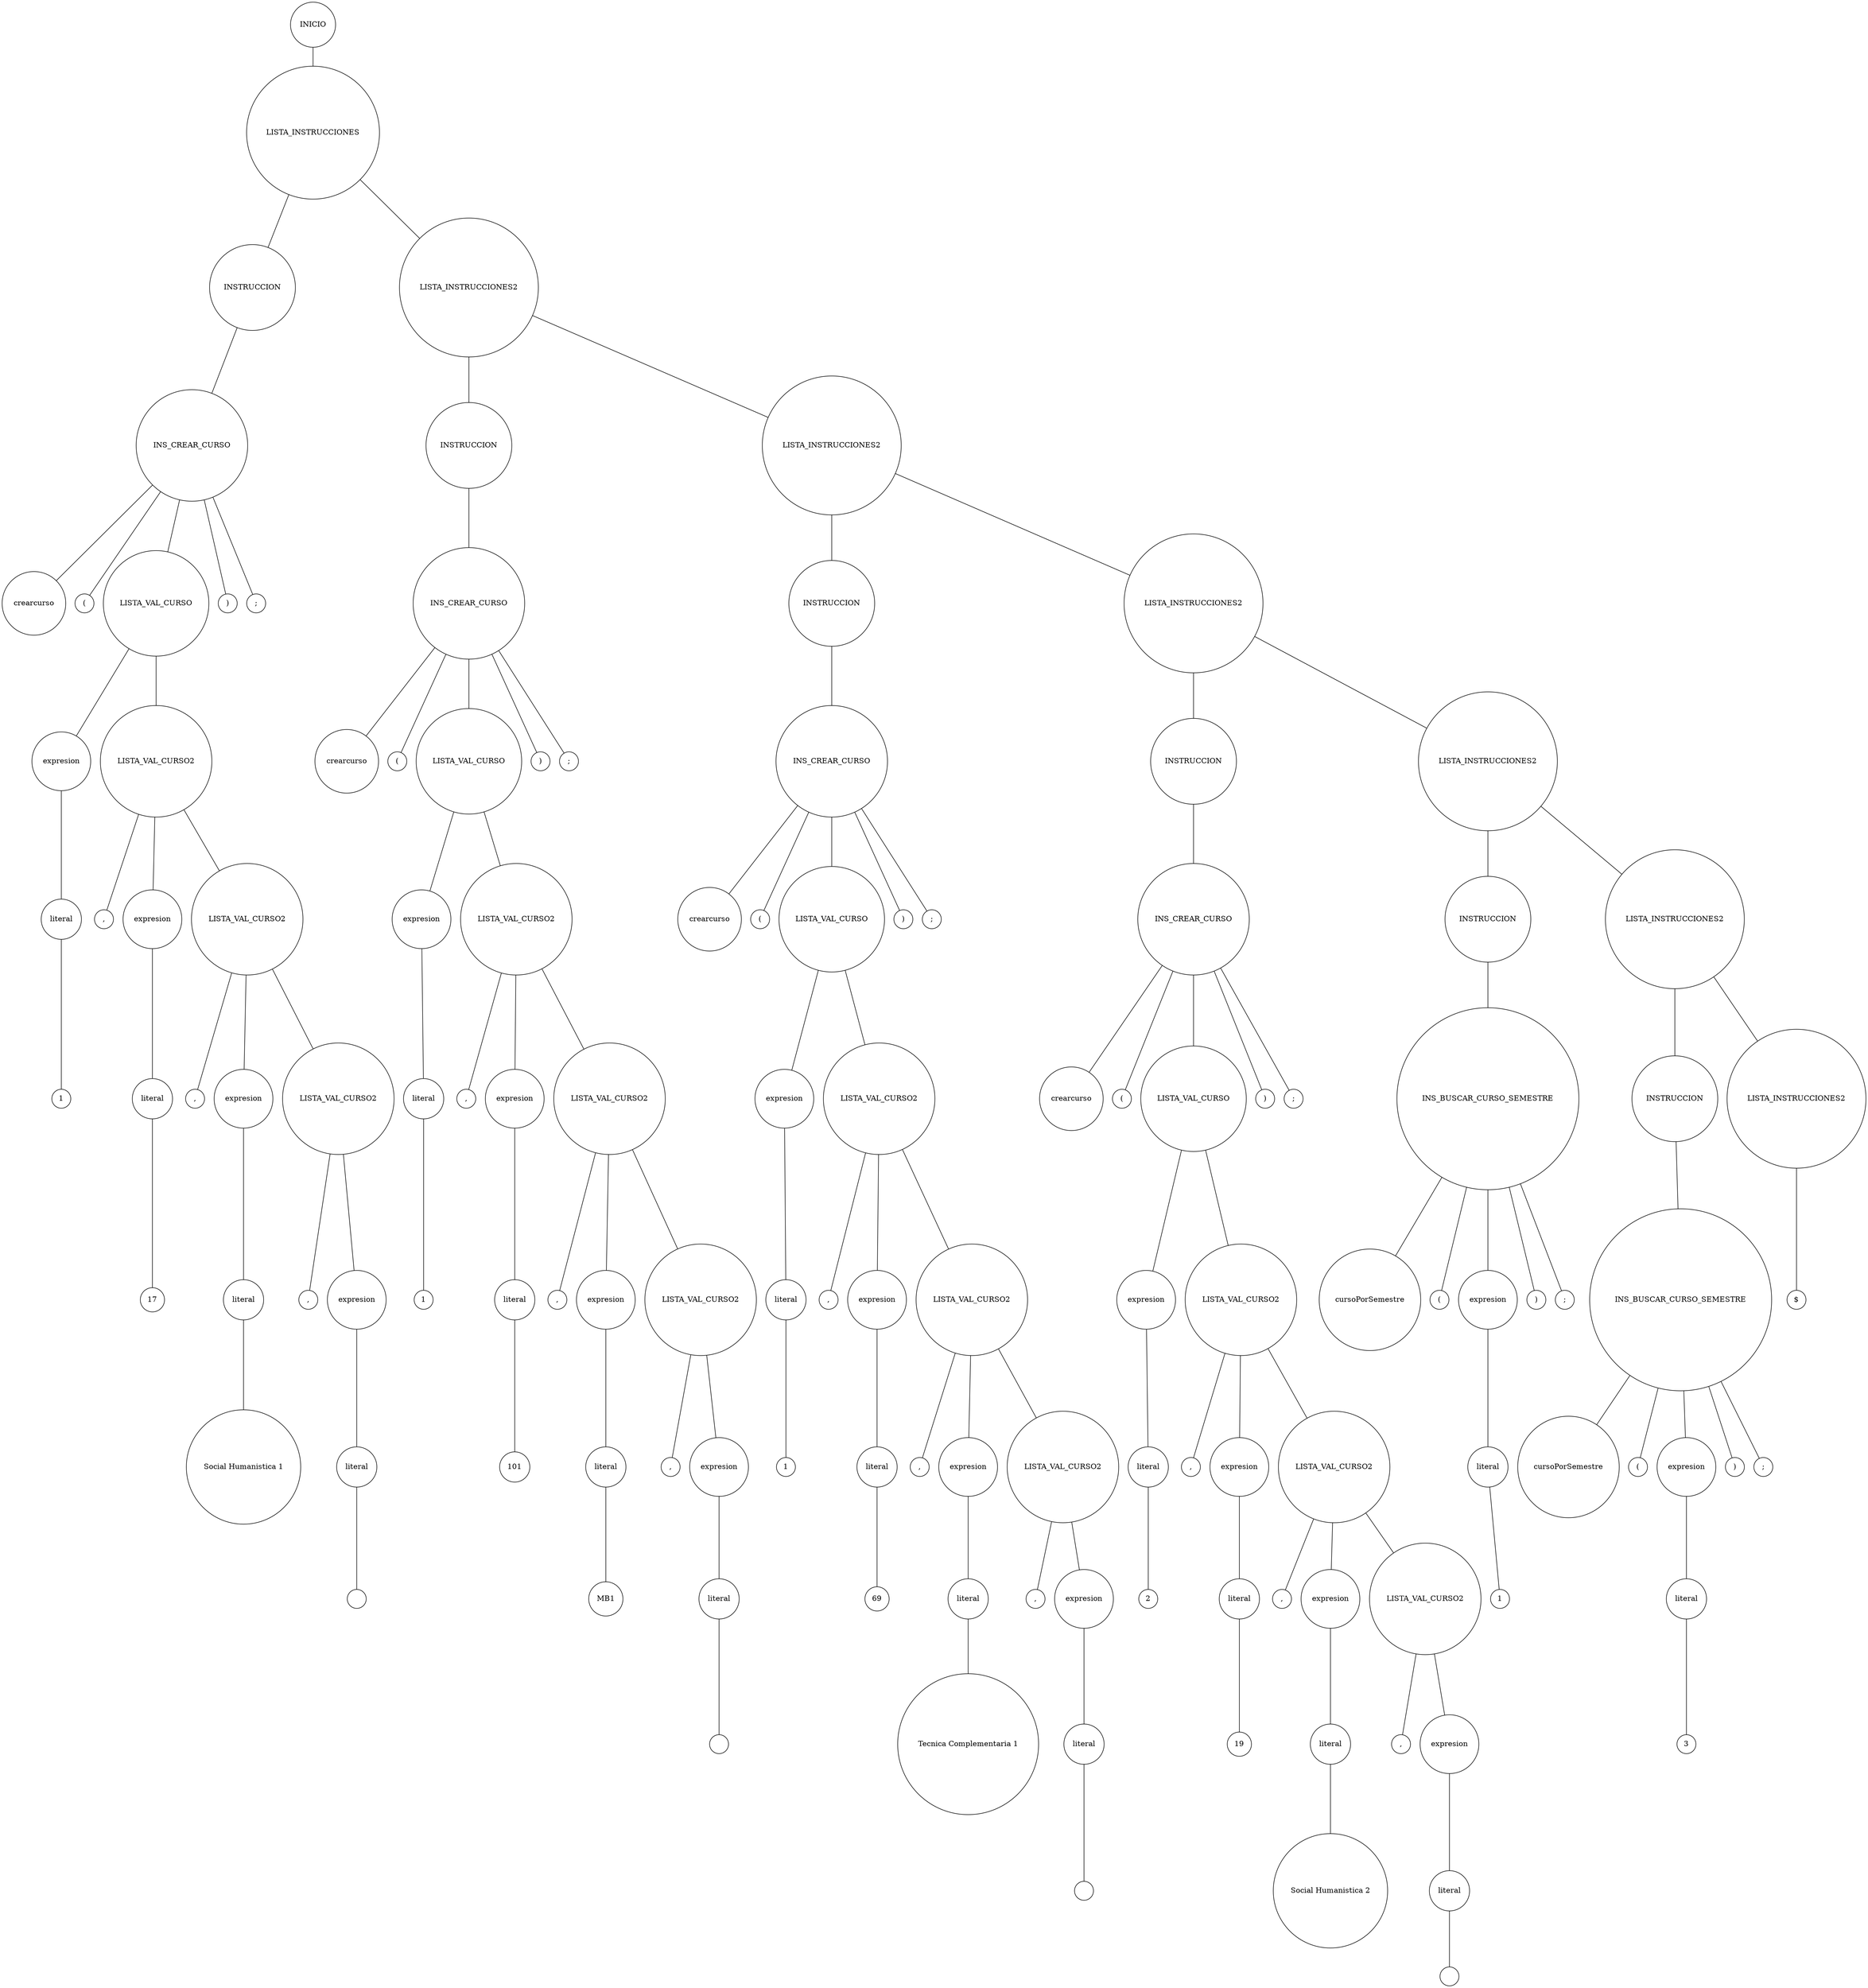 // png
graph arbol {
	node [shape=circle]
	edge [color=black]
	splines=false
	1 [label=INICIO]
	2 [label=LISTA_INSTRUCCIONES]
	3 [label=INSTRUCCION]
	4 [label=INS_CREAR_CURSO]
	5 [label=crearcurso]
	6 [label="("]
	7 [label=LISTA_VAL_CURSO]
	8 [label=expresion]
	9 [label=literal]
	10 [label=1]
	9 -- 10
	8 -- 9
	7 -- 8
	11 [label=LISTA_VAL_CURSO2]
	12 [label=","]
	11 -- 12
	13 [label=expresion]
	14 [label=literal]
	15 [label=17]
	14 -- 15
	13 -- 14
	11 -- 13
	16 [label=LISTA_VAL_CURSO2]
	17 [label=","]
	16 -- 17
	18 [label=expresion]
	19 [label=literal]
	20 [label="Social Humanistica 1"]
	19 -- 20
	18 -- 19
	16 -- 18
	21 [label=LISTA_VAL_CURSO2]
	22 [label=","]
	21 -- 22
	23 [label=expresion]
	24 [label=literal]
	25 [label=""]
	24 -- 25
	23 -- 24
	21 -- 23
	16 -- 21
	11 -- 16
	7 -- 11
	26 [label=")"]
	27 [label=";"]
	4 -- 5
	4 -- 6
	4 -- 7
	4 -- 26
	4 -- 27
	3 -- 4
	2 -- 3
	28 [label=LISTA_INSTRUCCIONES2]
	29 [label=INSTRUCCION]
	30 [label=INS_CREAR_CURSO]
	31 [label=crearcurso]
	32 [label="("]
	33 [label=LISTA_VAL_CURSO]
	34 [label=expresion]
	35 [label=literal]
	36 [label=1]
	35 -- 36
	34 -- 35
	33 -- 34
	37 [label=LISTA_VAL_CURSO2]
	38 [label=","]
	37 -- 38
	39 [label=expresion]
	40 [label=literal]
	41 [label=101]
	40 -- 41
	39 -- 40
	37 -- 39
	42 [label=LISTA_VAL_CURSO2]
	43 [label=","]
	42 -- 43
	44 [label=expresion]
	45 [label=literal]
	46 [label=MB1]
	45 -- 46
	44 -- 45
	42 -- 44
	47 [label=LISTA_VAL_CURSO2]
	48 [label=","]
	47 -- 48
	49 [label=expresion]
	50 [label=literal]
	51 [label=""]
	50 -- 51
	49 -- 50
	47 -- 49
	42 -- 47
	37 -- 42
	33 -- 37
	52 [label=")"]
	53 [label=";"]
	30 -- 31
	30 -- 32
	30 -- 33
	30 -- 52
	30 -- 53
	29 -- 30
	28 -- 29
	54 [label=LISTA_INSTRUCCIONES2]
	55 [label=INSTRUCCION]
	56 [label=INS_CREAR_CURSO]
	57 [label=crearcurso]
	58 [label="("]
	59 [label=LISTA_VAL_CURSO]
	60 [label=expresion]
	61 [label=literal]
	62 [label=1]
	61 -- 62
	60 -- 61
	59 -- 60
	63 [label=LISTA_VAL_CURSO2]
	64 [label=","]
	63 -- 64
	65 [label=expresion]
	66 [label=literal]
	67 [label=69]
	66 -- 67
	65 -- 66
	63 -- 65
	68 [label=LISTA_VAL_CURSO2]
	69 [label=","]
	68 -- 69
	70 [label=expresion]
	71 [label=literal]
	72 [label="Tecnica Complementaria 1"]
	71 -- 72
	70 -- 71
	68 -- 70
	73 [label=LISTA_VAL_CURSO2]
	74 [label=","]
	73 -- 74
	75 [label=expresion]
	76 [label=literal]
	77 [label=""]
	76 -- 77
	75 -- 76
	73 -- 75
	68 -- 73
	63 -- 68
	59 -- 63
	78 [label=")"]
	79 [label=";"]
	56 -- 57
	56 -- 58
	56 -- 59
	56 -- 78
	56 -- 79
	55 -- 56
	54 -- 55
	80 [label=LISTA_INSTRUCCIONES2]
	81 [label=INSTRUCCION]
	82 [label=INS_CREAR_CURSO]
	83 [label=crearcurso]
	84 [label="("]
	85 [label=LISTA_VAL_CURSO]
	86 [label=expresion]
	87 [label=literal]
	88 [label=2]
	87 -- 88
	86 -- 87
	85 -- 86
	89 [label=LISTA_VAL_CURSO2]
	90 [label=","]
	89 -- 90
	91 [label=expresion]
	92 [label=literal]
	93 [label=19]
	92 -- 93
	91 -- 92
	89 -- 91
	94 [label=LISTA_VAL_CURSO2]
	95 [label=","]
	94 -- 95
	96 [label=expresion]
	97 [label=literal]
	98 [label="Social Humanistica 2"]
	97 -- 98
	96 -- 97
	94 -- 96
	99 [label=LISTA_VAL_CURSO2]
	100 [label=","]
	99 -- 100
	101 [label=expresion]
	102 [label=literal]
	103 [label=""]
	102 -- 103
	101 -- 102
	99 -- 101
	94 -- 99
	89 -- 94
	85 -- 89
	104 [label=")"]
	105 [label=";"]
	82 -- 83
	82 -- 84
	82 -- 85
	82 -- 104
	82 -- 105
	81 -- 82
	80 -- 81
	106 [label=LISTA_INSTRUCCIONES2]
	107 [label=INSTRUCCION]
	108 [label=INS_BUSCAR_CURSO_SEMESTRE]
	109 [label=cursoPorSemestre]
	110 [label="("]
	111 [label=expresion]
	112 [label=literal]
	113 [label=1]
	112 -- 113
	111 -- 112
	114 [label=")"]
	115 [label=";"]
	108 -- 109
	108 -- 110
	108 -- 111
	108 -- 114
	108 -- 115
	107 -- 108
	106 -- 107
	116 [label=LISTA_INSTRUCCIONES2]
	117 [label=INSTRUCCION]
	118 [label=INS_BUSCAR_CURSO_SEMESTRE]
	119 [label=cursoPorSemestre]
	120 [label="("]
	121 [label=expresion]
	122 [label=literal]
	123 [label=3]
	122 -- 123
	121 -- 122
	124 [label=")"]
	125 [label=";"]
	118 -- 119
	118 -- 120
	118 -- 121
	118 -- 124
	118 -- 125
	117 -- 118
	116 -- 117
	126 [label=LISTA_INSTRUCCIONES2]
	127 [label="$"]
	126 -- 127
	116 -- 126
	106 -- 116
	80 -- 106
	54 -- 80
	28 -- 54
	2 -- 28
	1 -- 2
}
